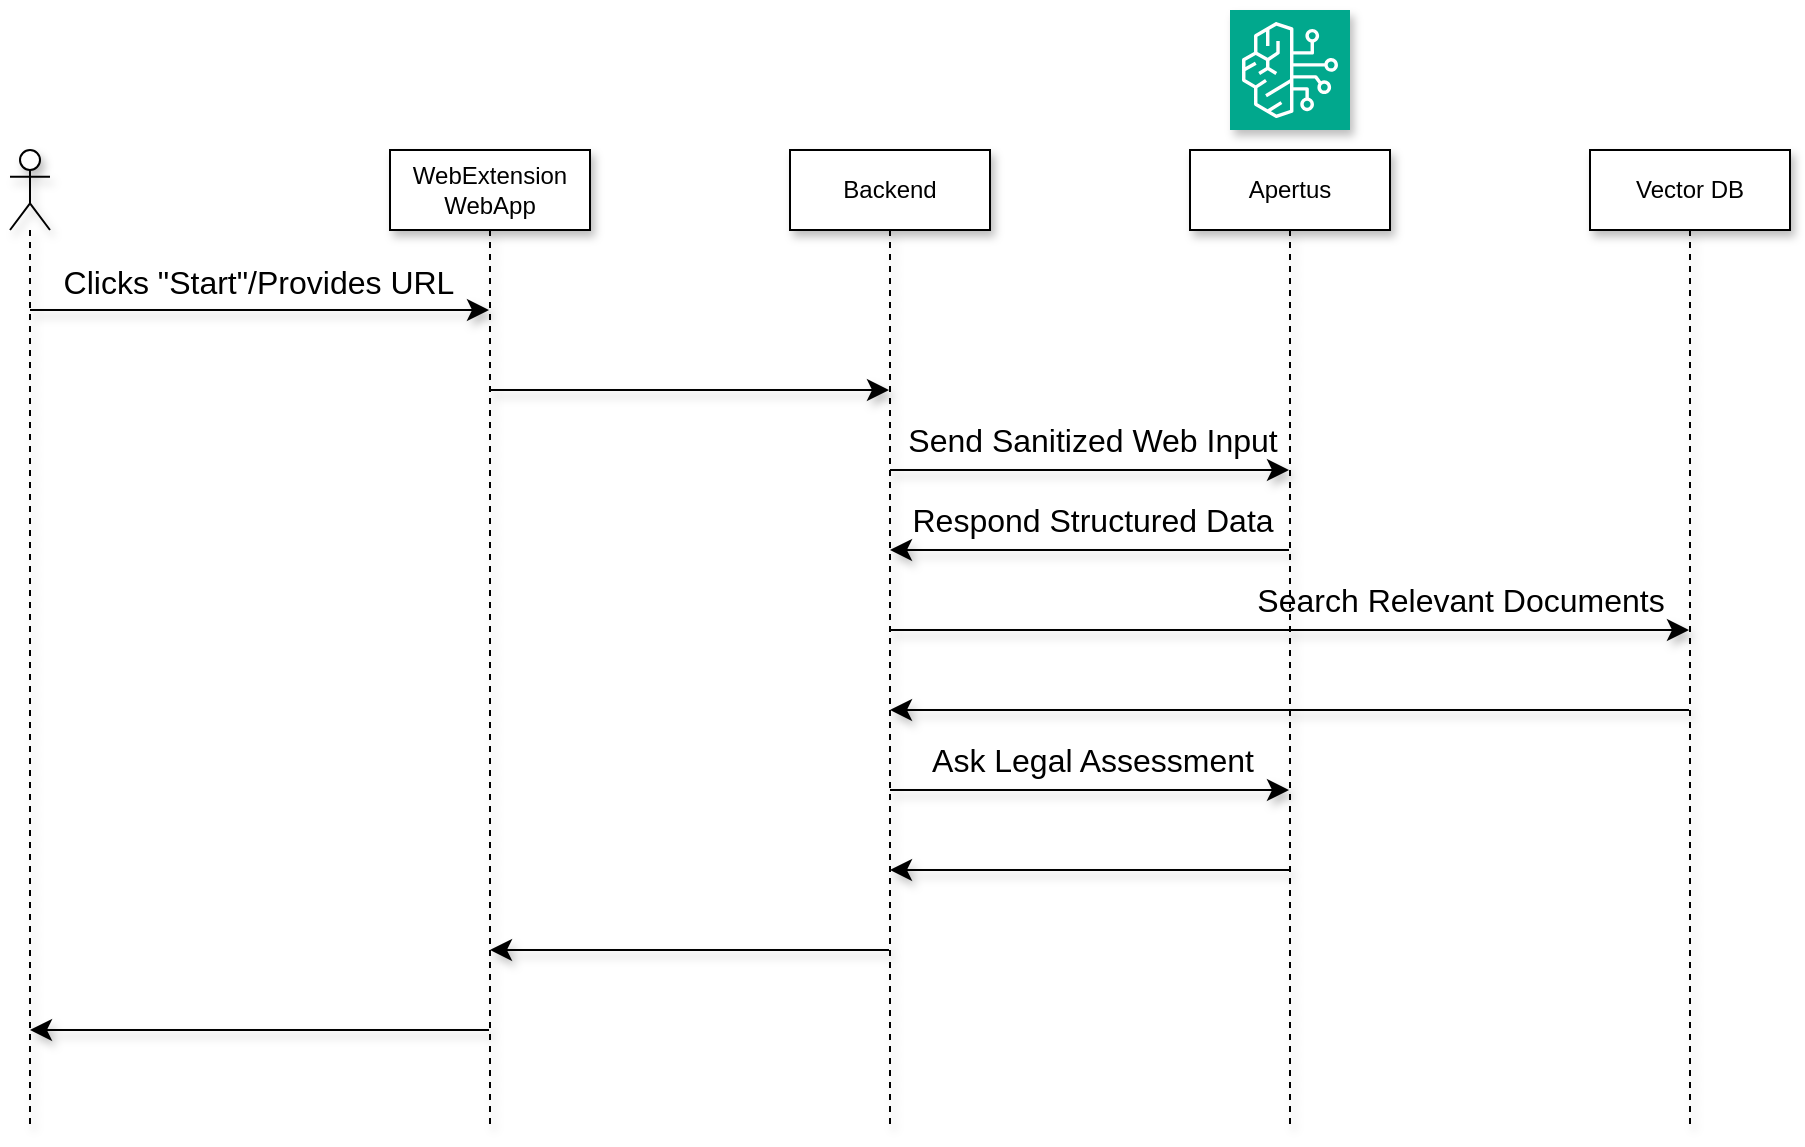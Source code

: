 <mxfile version="28.2.5">
  <diagram name="Seite-1" id="EkLj99eXzn71g4WttRS4">
    <mxGraphModel dx="985" dy="564" grid="1" gridSize="10" guides="1" tooltips="1" connect="1" arrows="1" fold="1" page="1" pageScale="1" pageWidth="827" pageHeight="1169" math="0" shadow="0">
      <root>
        <mxCell id="0" />
        <mxCell id="1" parent="0" />
        <mxCell id="f8j-vXwXkSC3vwyc0VWO-7" style="edgeStyle=none;curved=0;rounded=0;orthogonalLoop=1;jettySize=auto;html=1;fontSize=12;startSize=8;endSize=8;shadow=1;" edge="1" parent="1" source="f8j-vXwXkSC3vwyc0VWO-2" target="f8j-vXwXkSC3vwyc0VWO-6">
          <mxGeometry relative="1" as="geometry">
            <Array as="points">
              <mxPoint x="590" y="240" />
            </Array>
          </mxGeometry>
        </mxCell>
        <mxCell id="f8j-vXwXkSC3vwyc0VWO-27" style="edgeStyle=none;curved=0;rounded=0;orthogonalLoop=1;jettySize=auto;html=1;fontSize=12;startSize=8;endSize=8;shadow=1;" edge="1" parent="1" source="f8j-vXwXkSC3vwyc0VWO-2" target="f8j-vXwXkSC3vwyc0VWO-3">
          <mxGeometry relative="1" as="geometry">
            <Array as="points">
              <mxPoint x="390" y="560" />
            </Array>
          </mxGeometry>
        </mxCell>
        <mxCell id="f8j-vXwXkSC3vwyc0VWO-2" value="WebExtension&lt;br&gt;WebApp" style="shape=umlLifeline;perimeter=lifelinePerimeter;whiteSpace=wrap;html=1;container=1;dropTarget=0;collapsible=0;recursiveResize=0;outlineConnect=0;portConstraint=eastwest;newEdgeStyle={&quot;curved&quot;:0,&quot;rounded&quot;:0};shadow=1;" vertex="1" parent="1">
          <mxGeometry x="440" y="120" width="100" height="490" as="geometry" />
        </mxCell>
        <mxCell id="f8j-vXwXkSC3vwyc0VWO-4" style="edgeStyle=none;curved=0;rounded=0;orthogonalLoop=1;jettySize=auto;html=1;fontSize=12;startSize=8;endSize=8;shadow=1;" edge="1" parent="1" source="f8j-vXwXkSC3vwyc0VWO-3" target="f8j-vXwXkSC3vwyc0VWO-2">
          <mxGeometry relative="1" as="geometry">
            <Array as="points">
              <mxPoint x="410" y="200" />
            </Array>
          </mxGeometry>
        </mxCell>
        <mxCell id="f8j-vXwXkSC3vwyc0VWO-3" value="" style="shape=umlLifeline;perimeter=lifelinePerimeter;whiteSpace=wrap;html=1;container=1;dropTarget=0;collapsible=0;recursiveResize=0;outlineConnect=0;portConstraint=eastwest;newEdgeStyle={&quot;curved&quot;:0,&quot;rounded&quot;:0};participant=umlActor;shadow=1;" vertex="1" parent="1">
          <mxGeometry x="250" y="120" width="20" height="490" as="geometry" />
        </mxCell>
        <mxCell id="f8j-vXwXkSC3vwyc0VWO-5" value="Clicks &quot;Start&quot;/Provides URL" style="text;html=1;align=center;verticalAlign=middle;resizable=0;points=[];autosize=1;strokeColor=none;fillColor=none;fontSize=16;shadow=1;" vertex="1" parent="1">
          <mxGeometry x="264" y="171" width="220" height="30" as="geometry" />
        </mxCell>
        <mxCell id="f8j-vXwXkSC3vwyc0VWO-10" style="edgeStyle=none;curved=0;rounded=0;orthogonalLoop=1;jettySize=auto;html=1;fontSize=12;startSize=8;endSize=8;shadow=1;" edge="1" parent="1" source="f8j-vXwXkSC3vwyc0VWO-6" target="f8j-vXwXkSC3vwyc0VWO-8">
          <mxGeometry relative="1" as="geometry">
            <Array as="points">
              <mxPoint x="780" y="280" />
            </Array>
          </mxGeometry>
        </mxCell>
        <mxCell id="f8j-vXwXkSC3vwyc0VWO-20" style="edgeStyle=none;curved=0;rounded=0;orthogonalLoop=1;jettySize=auto;html=1;fontSize=12;startSize=8;endSize=8;shadow=1;" edge="1" parent="1" source="f8j-vXwXkSC3vwyc0VWO-6" target="f8j-vXwXkSC3vwyc0VWO-16">
          <mxGeometry relative="1" as="geometry">
            <Array as="points">
              <mxPoint x="890" y="360" />
            </Array>
          </mxGeometry>
        </mxCell>
        <mxCell id="f8j-vXwXkSC3vwyc0VWO-23" style="edgeStyle=none;curved=0;rounded=0;orthogonalLoop=1;jettySize=auto;html=1;fontSize=12;startSize=8;endSize=8;shadow=1;" edge="1" parent="1" source="f8j-vXwXkSC3vwyc0VWO-6" target="f8j-vXwXkSC3vwyc0VWO-8">
          <mxGeometry relative="1" as="geometry">
            <Array as="points">
              <mxPoint x="800" y="440" />
            </Array>
          </mxGeometry>
        </mxCell>
        <mxCell id="f8j-vXwXkSC3vwyc0VWO-26" style="edgeStyle=none;curved=0;rounded=0;orthogonalLoop=1;jettySize=auto;html=1;fontSize=12;startSize=8;endSize=8;shadow=1;" edge="1" parent="1" source="f8j-vXwXkSC3vwyc0VWO-6" target="f8j-vXwXkSC3vwyc0VWO-2">
          <mxGeometry relative="1" as="geometry">
            <Array as="points">
              <mxPoint x="600" y="520" />
            </Array>
          </mxGeometry>
        </mxCell>
        <mxCell id="f8j-vXwXkSC3vwyc0VWO-6" value="Backend" style="shape=umlLifeline;perimeter=lifelinePerimeter;whiteSpace=wrap;html=1;container=1;dropTarget=0;collapsible=0;recursiveResize=0;outlineConnect=0;portConstraint=eastwest;newEdgeStyle={&quot;curved&quot;:0,&quot;rounded&quot;:0};shadow=1;" vertex="1" parent="1">
          <mxGeometry x="640" y="120" width="100" height="490" as="geometry" />
        </mxCell>
        <mxCell id="f8j-vXwXkSC3vwyc0VWO-13" style="edgeStyle=none;curved=0;rounded=0;orthogonalLoop=1;jettySize=auto;html=1;fontSize=12;startSize=8;endSize=8;shadow=1;" edge="1" parent="1" source="f8j-vXwXkSC3vwyc0VWO-8" target="f8j-vXwXkSC3vwyc0VWO-6">
          <mxGeometry relative="1" as="geometry">
            <Array as="points">
              <mxPoint x="780" y="320" />
            </Array>
          </mxGeometry>
        </mxCell>
        <mxCell id="f8j-vXwXkSC3vwyc0VWO-25" style="edgeStyle=none;curved=0;rounded=0;orthogonalLoop=1;jettySize=auto;html=1;fontSize=12;startSize=8;endSize=8;shadow=1;" edge="1" parent="1" source="f8j-vXwXkSC3vwyc0VWO-8" target="f8j-vXwXkSC3vwyc0VWO-6">
          <mxGeometry relative="1" as="geometry">
            <Array as="points">
              <mxPoint x="800" y="480" />
            </Array>
          </mxGeometry>
        </mxCell>
        <mxCell id="f8j-vXwXkSC3vwyc0VWO-8" value="Apertus" style="shape=umlLifeline;perimeter=lifelinePerimeter;whiteSpace=wrap;html=1;container=1;dropTarget=0;collapsible=0;recursiveResize=0;outlineConnect=0;portConstraint=eastwest;newEdgeStyle={&quot;curved&quot;:0,&quot;rounded&quot;:0};shadow=1;" vertex="1" parent="1">
          <mxGeometry x="840" y="120" width="100" height="490" as="geometry" />
        </mxCell>
        <mxCell id="f8j-vXwXkSC3vwyc0VWO-9" value="" style="sketch=0;points=[[0,0,0],[0.25,0,0],[0.5,0,0],[0.75,0,0],[1,0,0],[0,1,0],[0.25,1,0],[0.5,1,0],[0.75,1,0],[1,1,0],[0,0.25,0],[0,0.5,0],[0,0.75,0],[1,0.25,0],[1,0.5,0],[1,0.75,0]];outlineConnect=0;fontColor=#232F3E;fillColor=#01A88D;strokeColor=#ffffff;dashed=0;verticalLabelPosition=bottom;verticalAlign=top;align=center;html=1;fontSize=12;fontStyle=0;aspect=fixed;shape=mxgraph.aws4.resourceIcon;resIcon=mxgraph.aws4.bedrock;shadow=1;" vertex="1" parent="1">
          <mxGeometry x="860" y="50" width="60" height="60" as="geometry" />
        </mxCell>
        <mxCell id="f8j-vXwXkSC3vwyc0VWO-11" value="Send Sanitized Web Input" style="text;html=1;align=center;verticalAlign=middle;resizable=0;points=[];autosize=1;strokeColor=none;fillColor=none;fontSize=16;shadow=1;" vertex="1" parent="1">
          <mxGeometry x="686" y="250" width="210" height="30" as="geometry" />
        </mxCell>
        <mxCell id="f8j-vXwXkSC3vwyc0VWO-14" value="Respond Structured Data" style="text;html=1;align=center;verticalAlign=middle;resizable=0;points=[];autosize=1;strokeColor=none;fillColor=none;fontSize=16;shadow=1;" vertex="1" parent="1">
          <mxGeometry x="691" y="290" width="200" height="30" as="geometry" />
        </mxCell>
        <mxCell id="f8j-vXwXkSC3vwyc0VWO-22" style="edgeStyle=none;curved=0;rounded=0;orthogonalLoop=1;jettySize=auto;html=1;fontSize=12;startSize=8;endSize=8;shadow=1;" edge="1" parent="1" source="f8j-vXwXkSC3vwyc0VWO-16" target="f8j-vXwXkSC3vwyc0VWO-6">
          <mxGeometry relative="1" as="geometry">
            <Array as="points">
              <mxPoint x="890" y="400" />
            </Array>
          </mxGeometry>
        </mxCell>
        <mxCell id="f8j-vXwXkSC3vwyc0VWO-16" value="Vector DB" style="shape=umlLifeline;perimeter=lifelinePerimeter;whiteSpace=wrap;html=1;container=1;dropTarget=0;collapsible=0;recursiveResize=0;outlineConnect=0;portConstraint=eastwest;newEdgeStyle={&quot;curved&quot;:0,&quot;rounded&quot;:0};shadow=1;" vertex="1" parent="1">
          <mxGeometry x="1040" y="120" width="100" height="490" as="geometry" />
        </mxCell>
        <mxCell id="f8j-vXwXkSC3vwyc0VWO-21" value="Search Relevant Documents" style="text;html=1;align=center;verticalAlign=middle;resizable=0;points=[];autosize=1;strokeColor=none;fillColor=none;fontSize=16;shadow=1;" vertex="1" parent="1">
          <mxGeometry x="860" y="330" width="230" height="30" as="geometry" />
        </mxCell>
        <mxCell id="f8j-vXwXkSC3vwyc0VWO-24" value="Ask Legal Assessment" style="text;html=1;align=center;verticalAlign=middle;resizable=0;points=[];autosize=1;strokeColor=none;fillColor=none;fontSize=16;shadow=1;" vertex="1" parent="1">
          <mxGeometry x="701" y="410" width="180" height="30" as="geometry" />
        </mxCell>
      </root>
    </mxGraphModel>
  </diagram>
</mxfile>
